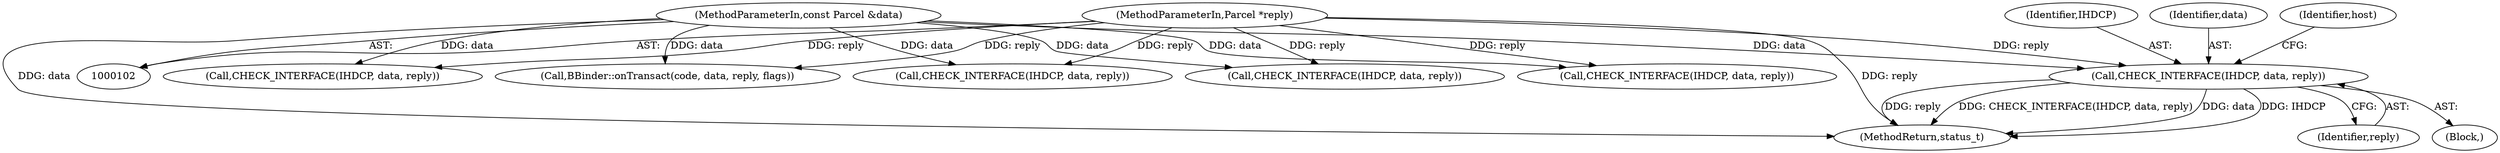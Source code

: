 digraph "0_Android_c82e31a7039a03dca7b37c65b7890ba5c1e18ced@pointer" {
"1000132" [label="(Call,CHECK_INTERFACE(IHDCP, data, reply))"];
"1000104" [label="(MethodParameterIn,const Parcel &data)"];
"1000105" [label="(MethodParameterIn,Parcel *reply)"];
"1000133" [label="(Identifier,IHDCP)"];
"1000131" [label="(Block,)"];
"1000135" [label="(Identifier,reply)"];
"1000396" [label="(Call,BBinder::onTransact(code, data, reply, flags))"];
"1000134" [label="(Identifier,data)"];
"1000152" [label="(Call,CHECK_INTERFACE(IHDCP, data, reply))"];
"1000162" [label="(Call,CHECK_INTERFACE(IHDCP, data, reply))"];
"1000132" [label="(Call,CHECK_INTERFACE(IHDCP, data, reply))"];
"1000138" [label="(Identifier,host)"];
"1000105" [label="(MethodParameterIn,Parcel *reply)"];
"1000113" [label="(Call,CHECK_INTERFACE(IHDCP, data, reply))"];
"1000253" [label="(Call,CHECK_INTERFACE(IHDCP, data, reply))"];
"1000401" [label="(MethodReturn,status_t)"];
"1000104" [label="(MethodParameterIn,const Parcel &data)"];
"1000132" -> "1000131"  [label="AST: "];
"1000132" -> "1000135"  [label="CFG: "];
"1000133" -> "1000132"  [label="AST: "];
"1000134" -> "1000132"  [label="AST: "];
"1000135" -> "1000132"  [label="AST: "];
"1000138" -> "1000132"  [label="CFG: "];
"1000132" -> "1000401"  [label="DDG: CHECK_INTERFACE(IHDCP, data, reply)"];
"1000132" -> "1000401"  [label="DDG: data"];
"1000132" -> "1000401"  [label="DDG: IHDCP"];
"1000132" -> "1000401"  [label="DDG: reply"];
"1000104" -> "1000132"  [label="DDG: data"];
"1000105" -> "1000132"  [label="DDG: reply"];
"1000104" -> "1000102"  [label="AST: "];
"1000104" -> "1000401"  [label="DDG: data"];
"1000104" -> "1000113"  [label="DDG: data"];
"1000104" -> "1000152"  [label="DDG: data"];
"1000104" -> "1000162"  [label="DDG: data"];
"1000104" -> "1000253"  [label="DDG: data"];
"1000104" -> "1000396"  [label="DDG: data"];
"1000105" -> "1000102"  [label="AST: "];
"1000105" -> "1000401"  [label="DDG: reply"];
"1000105" -> "1000113"  [label="DDG: reply"];
"1000105" -> "1000152"  [label="DDG: reply"];
"1000105" -> "1000162"  [label="DDG: reply"];
"1000105" -> "1000253"  [label="DDG: reply"];
"1000105" -> "1000396"  [label="DDG: reply"];
}
